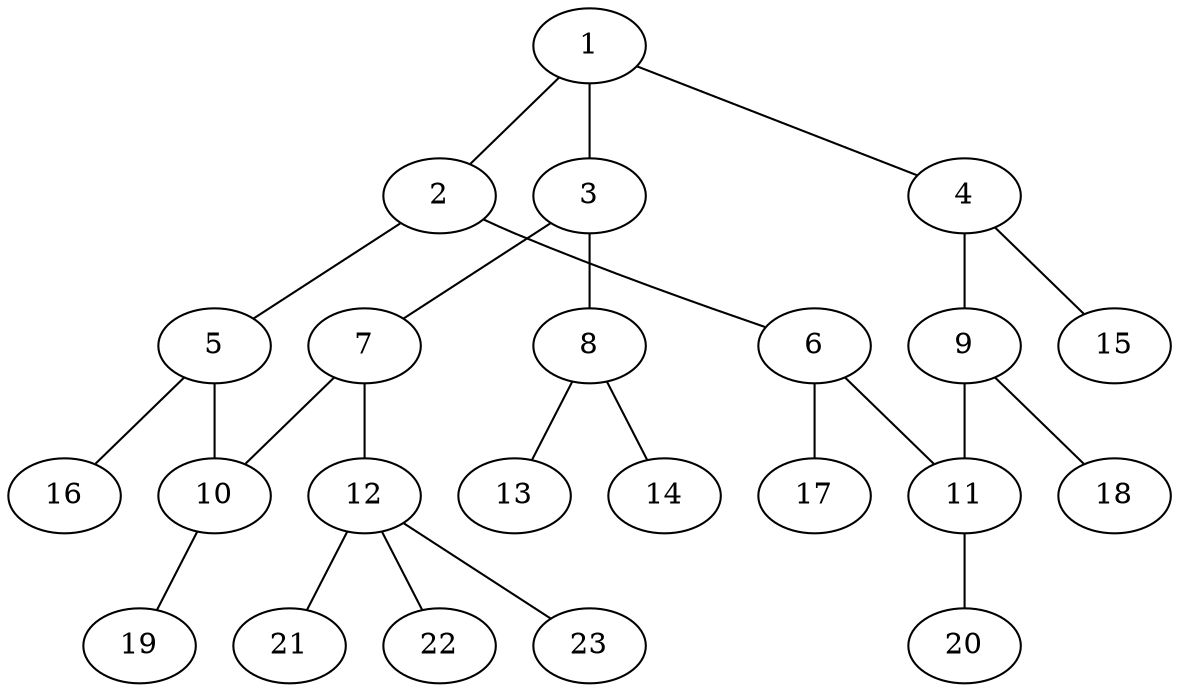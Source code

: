 graph molecule_1287 {
	1	 [chem=C];
	2	 [chem=C];
	1 -- 2	 [valence=1];
	3	 [chem=C];
	1 -- 3	 [valence=2];
	4	 [chem=C];
	1 -- 4	 [valence=1];
	5	 [chem=C];
	2 -- 5	 [valence=2];
	6	 [chem=C];
	2 -- 6	 [valence=1];
	7	 [chem=C];
	3 -- 7	 [valence=1];
	8	 [chem=N];
	3 -- 8	 [valence=1];
	9	 [chem=C];
	4 -- 9	 [valence=2];
	15	 [chem=H];
	4 -- 15	 [valence=1];
	10	 [chem=C];
	5 -- 10	 [valence=1];
	16	 [chem=H];
	5 -- 16	 [valence=1];
	11	 [chem=C];
	6 -- 11	 [valence=2];
	17	 [chem=H];
	6 -- 17	 [valence=1];
	7 -- 10	 [valence=2];
	12	 [chem=C];
	7 -- 12	 [valence=1];
	13	 [chem=O];
	8 -- 13	 [valence=2];
	14	 [chem=O];
	8 -- 14	 [valence=1];
	9 -- 11	 [valence=1];
	18	 [chem=H];
	9 -- 18	 [valence=1];
	19	 [chem=H];
	10 -- 19	 [valence=1];
	20	 [chem=H];
	11 -- 20	 [valence=1];
	21	 [chem=H];
	12 -- 21	 [valence=1];
	22	 [chem=H];
	12 -- 22	 [valence=1];
	23	 [chem=H];
	12 -- 23	 [valence=1];
}
